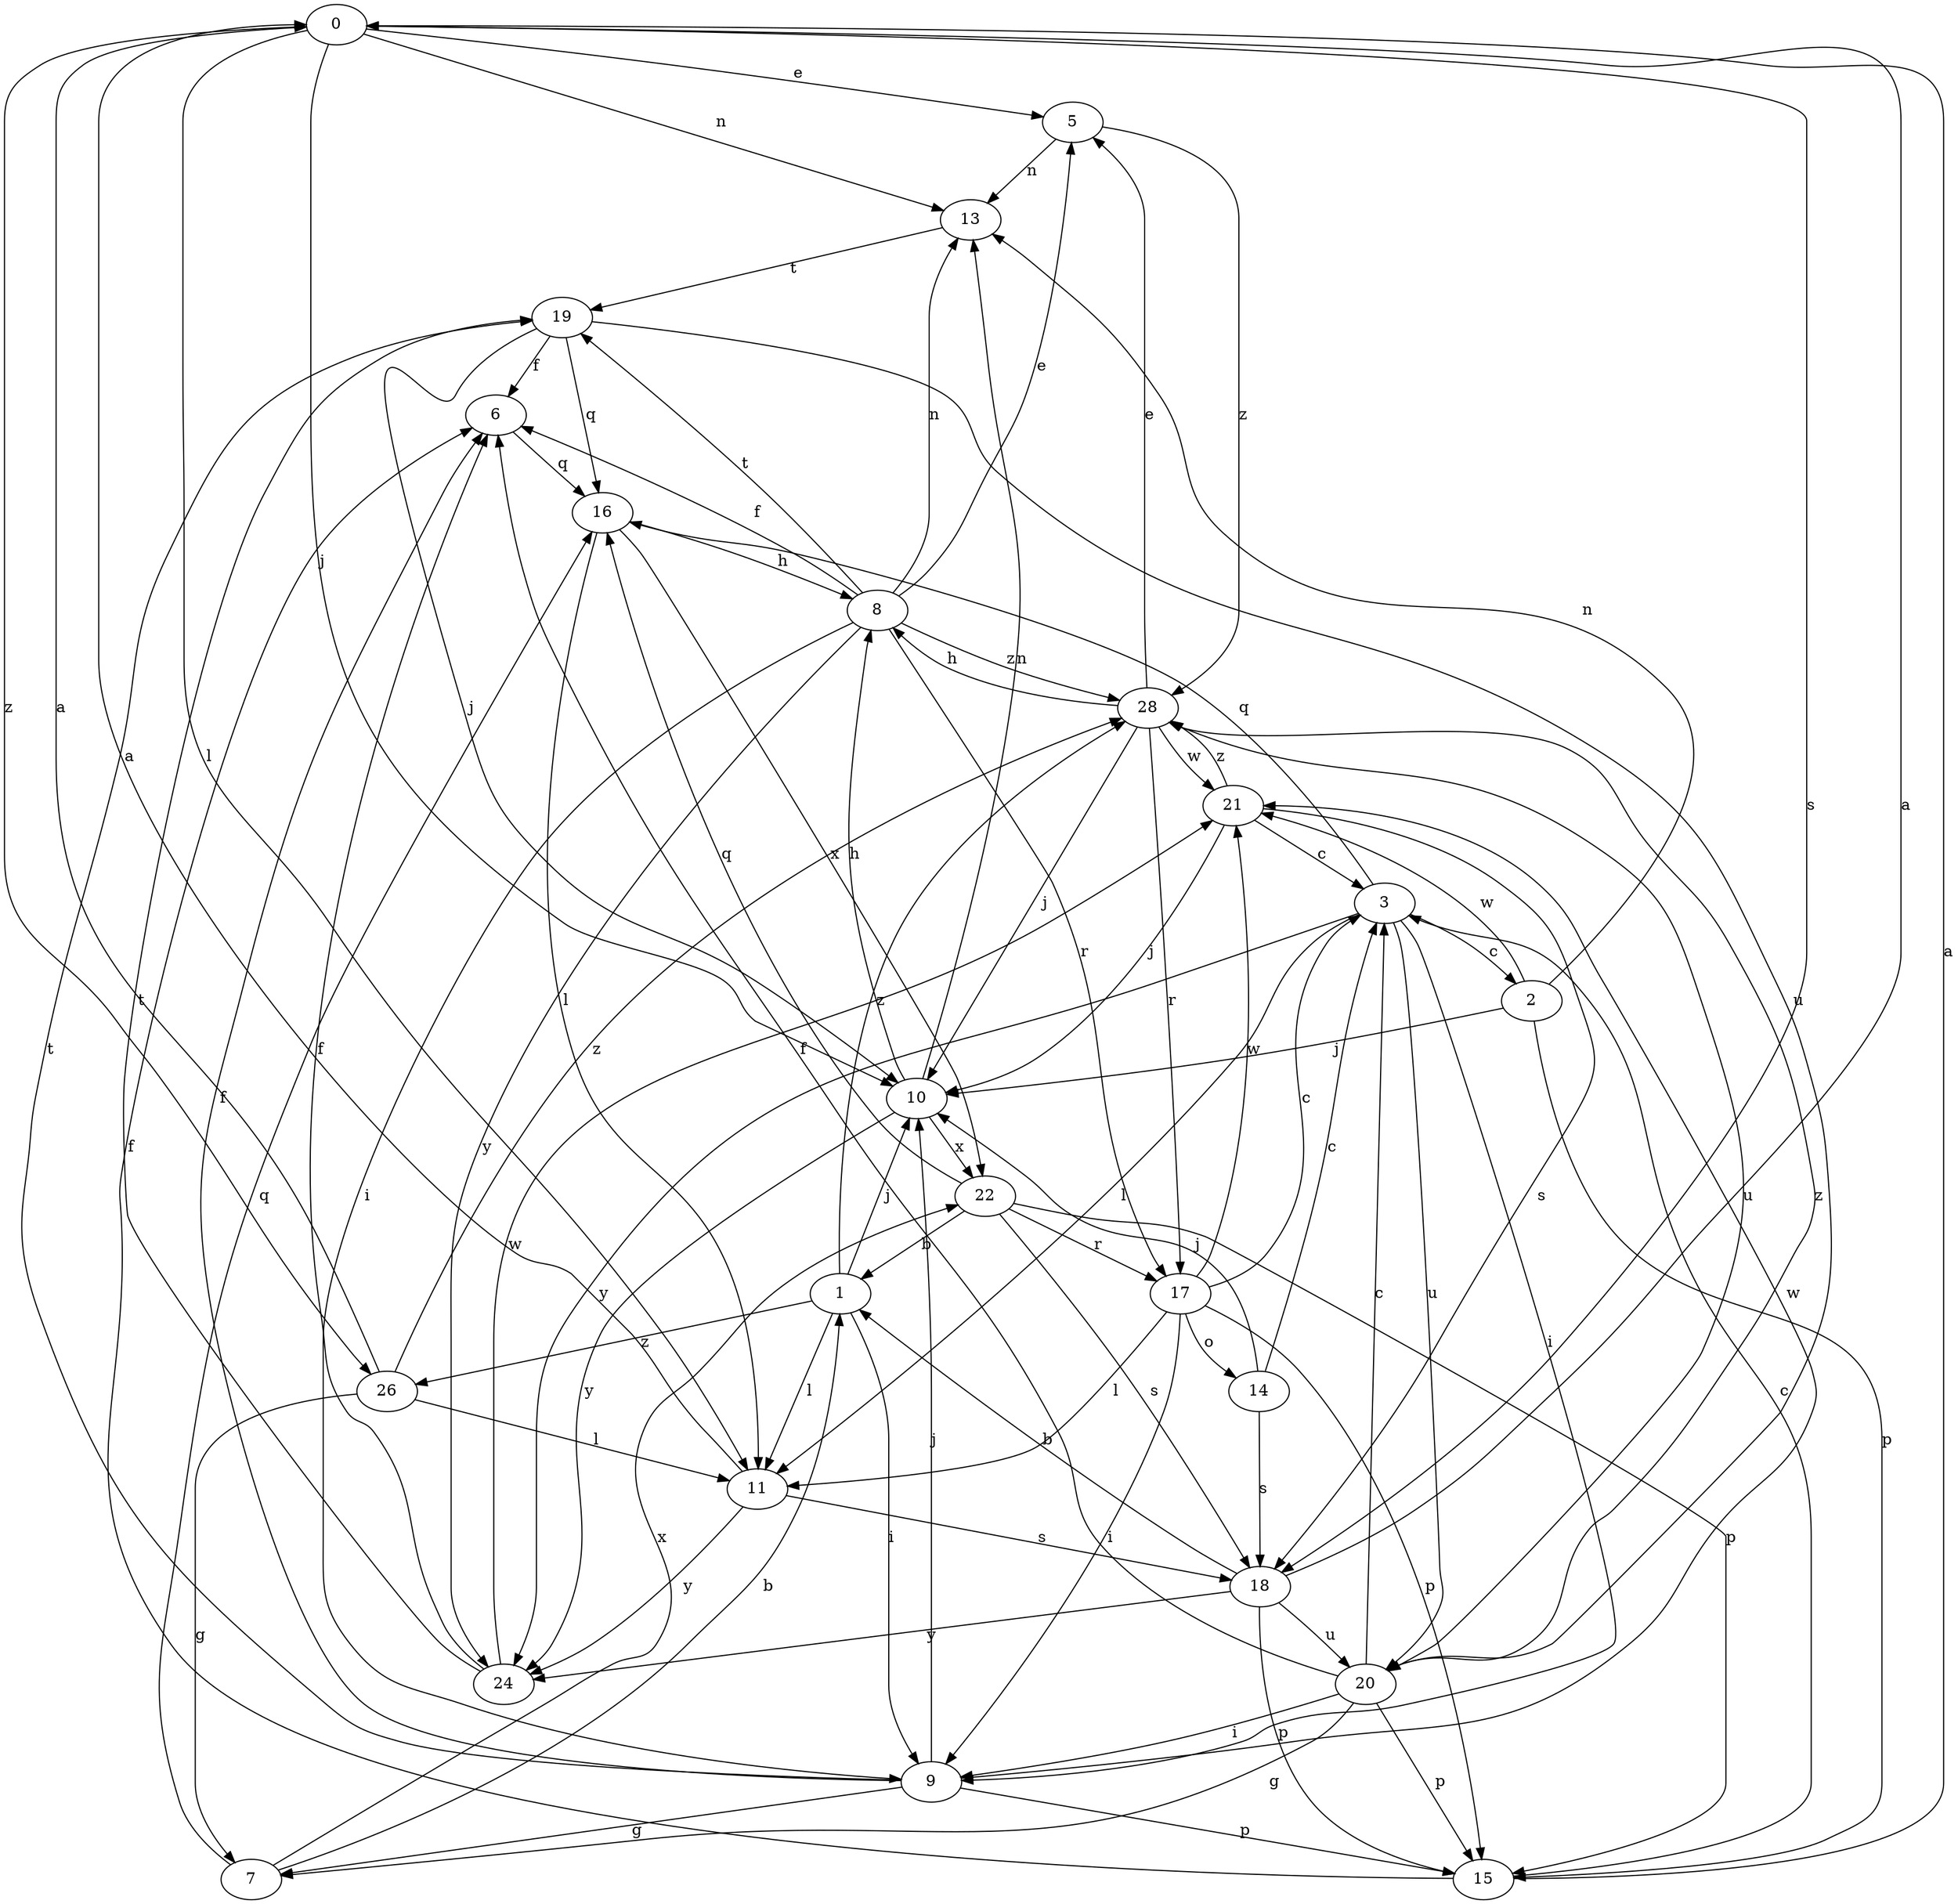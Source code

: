 strict digraph  {
0;
1;
2;
3;
5;
6;
7;
8;
9;
10;
11;
13;
14;
15;
16;
17;
18;
19;
20;
21;
22;
24;
26;
28;
0 -> 5  [label=e];
0 -> 10  [label=j];
0 -> 11  [label=l];
0 -> 13  [label=n];
0 -> 18  [label=s];
0 -> 26  [label=z];
1 -> 9  [label=i];
1 -> 10  [label=j];
1 -> 11  [label=l];
1 -> 26  [label=z];
1 -> 28  [label=z];
2 -> 10  [label=j];
2 -> 13  [label=n];
2 -> 15  [label=p];
2 -> 21  [label=w];
3 -> 2  [label=c];
3 -> 9  [label=i];
3 -> 11  [label=l];
3 -> 16  [label=q];
3 -> 20  [label=u];
3 -> 24  [label=y];
5 -> 13  [label=n];
5 -> 28  [label=z];
6 -> 16  [label=q];
7 -> 1  [label=b];
7 -> 16  [label=q];
7 -> 22  [label=x];
8 -> 5  [label=e];
8 -> 6  [label=f];
8 -> 9  [label=i];
8 -> 13  [label=n];
8 -> 17  [label=r];
8 -> 19  [label=t];
8 -> 24  [label=y];
8 -> 28  [label=z];
9 -> 6  [label=f];
9 -> 7  [label=g];
9 -> 10  [label=j];
9 -> 15  [label=p];
9 -> 19  [label=t];
9 -> 21  [label=w];
10 -> 8  [label=h];
10 -> 13  [label=n];
10 -> 22  [label=x];
10 -> 24  [label=y];
11 -> 0  [label=a];
11 -> 18  [label=s];
11 -> 24  [label=y];
13 -> 19  [label=t];
14 -> 3  [label=c];
14 -> 10  [label=j];
14 -> 18  [label=s];
15 -> 0  [label=a];
15 -> 3  [label=c];
15 -> 6  [label=f];
16 -> 8  [label=h];
16 -> 11  [label=l];
16 -> 22  [label=x];
17 -> 3  [label=c];
17 -> 9  [label=i];
17 -> 11  [label=l];
17 -> 14  [label=o];
17 -> 15  [label=p];
17 -> 21  [label=w];
18 -> 0  [label=a];
18 -> 1  [label=b];
18 -> 15  [label=p];
18 -> 20  [label=u];
18 -> 24  [label=y];
19 -> 6  [label=f];
19 -> 10  [label=j];
19 -> 16  [label=q];
19 -> 20  [label=u];
20 -> 3  [label=c];
20 -> 6  [label=f];
20 -> 7  [label=g];
20 -> 9  [label=i];
20 -> 15  [label=p];
20 -> 28  [label=z];
21 -> 3  [label=c];
21 -> 10  [label=j];
21 -> 18  [label=s];
21 -> 28  [label=z];
22 -> 1  [label=b];
22 -> 15  [label=p];
22 -> 16  [label=q];
22 -> 17  [label=r];
22 -> 18  [label=s];
24 -> 6  [label=f];
24 -> 19  [label=t];
24 -> 21  [label=w];
26 -> 0  [label=a];
26 -> 7  [label=g];
26 -> 11  [label=l];
26 -> 28  [label=z];
28 -> 5  [label=e];
28 -> 8  [label=h];
28 -> 10  [label=j];
28 -> 17  [label=r];
28 -> 20  [label=u];
28 -> 21  [label=w];
}
